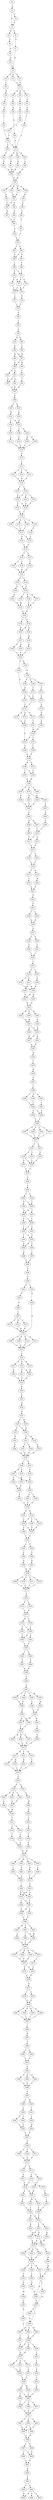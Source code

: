 strict digraph  {
	S0 -> S1 [ label = A ];
	S1 -> S2 [ label = F ];
	S1 -> S3 [ label = V ];
	S2 -> S4 [ label = F ];
	S2 -> S5 [ label = S ];
	S3 -> S2 [ label = F ];
	S4 -> S6 [ label = S ];
	S5 -> S7 [ label = A ];
	S6 -> S8 [ label = N ];
	S7 -> S9 [ label = N ];
	S8 -> S10 [ label = D ];
	S9 -> S11 [ label = S ];
	S9 -> S12 [ label = D ];
	S9 -> S13 [ label = A ];
	S10 -> S9 [ label = N ];
	S11 -> S14 [ label = T ];
	S12 -> S15 [ label = L ];
	S13 -> S14 [ label = T ];
	S14 -> S16 [ label = N ];
	S14 -> S17 [ label = V ];
	S14 -> S18 [ label = G ];
	S15 -> S19 [ label = R ];
	S16 -> S20 [ label = G ];
	S17 -> S21 [ label = T ];
	S18 -> S22 [ label = L ];
	S19 -> S23 [ label = L ];
	S20 -> S24 [ label = S ];
	S21 -> S25 [ label = V ];
	S22 -> S26 [ label = Q ];
	S23 -> S27 [ label = Q ];
	S24 -> S28 [ label = F ];
	S25 -> S29 [ label = L ];
	S26 -> S30 [ label = Q ];
	S27 -> S31 [ label = L ];
	S28 -> S32 [ label = E ];
	S29 -> S33 [ label = F ];
	S30 -> S33 [ label = F ];
	S31 -> S34 [ label = T ];
	S32 -> S34 [ label = T ];
	S33 -> S35 [ label = N ];
	S33 -> S36 [ label = D ];
	S33 -> S37 [ label = E ];
	S34 -> S33 [ label = F ];
	S34 -> S38 [ label = L ];
	S35 -> S39 [ label = A ];
	S36 -> S40 [ label = K ];
	S37 -> S41 [ label = R ];
	S38 -> S42 [ label = P ];
	S39 -> S43 [ label = F ];
	S40 -> S44 [ label = W ];
	S41 -> S44 [ label = W ];
	S42 -> S45 [ label = D ];
	S43 -> S46 [ label = W ];
	S44 -> S46 [ label = W ];
	S45 -> S44 [ label = W ];
	S46 -> S47 [ label = S ];
	S46 -> S48 [ label = N ];
	S46 -> S49 [ label = Q ];
	S46 -> S50 [ label = D ];
	S47 -> S51 [ label = Q ];
	S48 -> S52 [ label = K ];
	S49 -> S53 [ label = R ];
	S50 -> S52 [ label = K ];
	S51 -> S54 [ label = T ];
	S52 -> S54 [ label = T ];
	S52 -> S55 [ label = S ];
	S53 -> S56 [ label = L ];
	S54 -> S57 [ label = N ];
	S55 -> S58 [ label = Q ];
	S56 -> S59 [ label = V ];
	S57 -> S60 [ label = T ];
	S58 -> S60 [ label = T ];
	S59 -> S61 [ label = L ];
	S60 -> S62 [ label = V ];
	S61 -> S63 [ label = P ];
	S62 -> S63 [ label = P ];
	S63 -> S64 [ label = L ];
	S63 -> S65 [ label = F ];
	S64 -> S66 [ label = Y ];
	S65 -> S66 [ label = Y ];
	S65 -> S67 [ label = V ];
	S66 -> S68 [ label = L ];
	S67 -> S69 [ label = F ];
	S68 -> S70 [ label = V ];
	S68 -> S71 [ label = I ];
	S69 -> S71 [ label = I ];
	S70 -> S72 [ label = P ];
	S70 -> S73 [ label = G ];
	S71 -> S74 [ label = F ];
	S71 -> S72 [ label = P ];
	S72 -> S75 [ label = L ];
	S72 -> S76 [ label = F ];
	S73 -> S75 [ label = L ];
	S74 -> S75 [ label = L ];
	S75 -> S77 [ label = L ];
	S76 -> S78 [ label = F ];
	S77 -> S79 [ label = L ];
	S78 -> S79 [ label = L ];
	S79 -> S80 [ label = P ];
	S80 -> S81 [ label = L ];
	S81 -> S82 [ label = L ];
	S82 -> S83 [ label = N ];
	S82 -> S84 [ label = Q ];
	S83 -> S85 [ label = F ];
	S84 -> S86 [ label = L ];
	S85 -> S87 [ label = R ];
	S85 -> S88 [ label = K ];
	S86 -> S87 [ label = R ];
	S87 -> S89 [ label = S ];
	S87 -> S90 [ label = R ];
	S88 -> S89 [ label = S ];
	S89 -> S91 [ label = A ];
	S89 -> S92 [ label = P ];
	S90 -> S93 [ label = I ];
	S91 -> S94 [ label = A ];
	S91 -> S95 [ label = S ];
	S92 -> S95 [ label = S ];
	S93 -> S96 [ label = T ];
	S94 -> S97 [ label = F ];
	S95 -> S97 [ label = F ];
	S96 -> S97 [ label = F ];
	S97 -> S98 [ label = F ];
	S98 -> S99 [ label = A ];
	S98 -> S100 [ label = S ];
	S99 -> S101 [ label = R ];
	S100 -> S102 [ label = K ];
	S101 -> S103 [ label = F ];
	S101 -> S104 [ label = L ];
	S102 -> S103 [ label = F ];
	S103 -> S105 [ label = N ];
	S103 -> S106 [ label = T ];
	S104 -> S107 [ label = G ];
	S105 -> S108 [ label = N ];
	S105 -> S109 [ label = V ];
	S106 -> S110 [ label = F ];
	S107 -> S111 [ label = A ];
	S108 -> S112 [ label = L ];
	S109 -> S112 [ label = L ];
	S110 -> S112 [ label = L ];
	S111 -> S112 [ label = L ];
	S112 -> S113 [ label = G ];
	S113 -> S114 [ label = T ];
	S114 -> S115 [ label = V ];
	S114 -> S116 [ label = I ];
	S114 -> S117 [ label = F ];
	S115 -> S118 [ label = S ];
	S116 -> S118 [ label = S ];
	S117 -> S118 [ label = S ];
	S118 -> S119 [ label = V ];
	S118 -> S120 [ label = I ];
	S119 -> S121 [ label = V ];
	S119 -> S122 [ label = I ];
	S119 -> S123 [ label = A ];
	S120 -> S123 [ label = A ];
	S121 -> S124 [ label = Y ];
	S122 -> S124 [ label = Y ];
	S123 -> S125 [ label = V ];
	S123 -> S124 [ label = Y ];
	S124 -> S126 [ label = L ];
	S125 -> S126 [ label = L ];
	S126 -> S127 [ label = L ];
	S126 -> S128 [ label = I ];
	S126 -> S129 [ label = V ];
	S126 -> S130 [ label = T ];
	S127 -> S131 [ label = I ];
	S128 -> S131 [ label = I ];
	S129 -> S131 [ label = I ];
	S130 -> S132 [ label = F ];
	S131 -> S133 [ label = L ];
	S131 -> S134 [ label = A ];
	S132 -> S133 [ label = L ];
	S133 -> S135 [ label = V ];
	S134 -> S135 [ label = V ];
	S135 -> S136 [ label = T ];
	S135 -> S137 [ label = L ];
	S136 -> S138 [ label = V ];
	S136 -> S139 [ label = L ];
	S137 -> S140 [ label = Y ];
	S138 -> S141 [ label = K ];
	S139 -> S141 [ label = K ];
	S140 -> S141 [ label = K ];
	S141 -> S142 [ label = A ];
	S141 -> S143 [ label = C ];
	S142 -> S144 [ label = S ];
	S142 -> S145 [ label = A ];
	S143 -> S145 [ label = A ];
	S144 -> S146 [ label = Q ];
	S145 -> S147 [ label = H ];
	S145 -> S148 [ label = T ];
	S145 -> S149 [ label = R ];
	S146 -> S150 [ label = W ];
	S147 -> S151 [ label = L ];
	S148 -> S150 [ label = W ];
	S149 -> S151 [ label = L ];
	S150 -> S152 [ label = G ];
	S151 -> S152 [ label = G ];
	S152 -> S153 [ label = I ];
	S152 -> S154 [ label = F ];
	S153 -> S155 [ label = H ];
	S154 -> S155 [ label = H ];
	S154 -> S156 [ label = N ];
	S155 -> S157 [ label = L ];
	S156 -> S158 [ label = M ];
	S157 -> S159 [ label = D ];
	S157 -> S160 [ label = E ];
	S158 -> S161 [ label = N ];
	S159 -> S162 [ label = F ];
	S160 -> S162 [ label = F ];
	S161 -> S162 [ label = F ];
	S162 -> S163 [ label = H ];
	S162 -> S164 [ label = V ];
	S163 -> S165 [ label = W ];
	S164 -> S166 [ label = D ];
	S165 -> S167 [ label = I ];
	S165 -> S168 [ label = S ];
	S165 -> S169 [ label = F ];
	S166 -> S170 [ label = S ];
	S166 -> S171 [ label = P ];
	S167 -> S172 [ label = S ];
	S168 -> S166 [ label = D ];
	S169 -> S173 [ label = T ];
	S170 -> S174 [ label = T ];
	S171 -> S174 [ label = T ];
	S172 -> S175 [ label = T ];
	S173 -> S171 [ label = P ];
	S174 -> S176 [ label = Q ];
	S174 -> S177 [ label = N ];
	S174 -> S178 [ label = E ];
	S175 -> S179 [ label = S ];
	S176 -> S180 [ label = F ];
	S177 -> S181 [ label = V ];
	S178 -> S180 [ label = F ];
	S179 -> S182 [ label = D ];
	S180 -> S183 [ label = F ];
	S181 -> S184 [ label = H ];
	S182 -> S185 [ label = R ];
	S183 -> S186 [ label = V ];
	S184 -> S183 [ label = F ];
	S184 -> S187 [ label = Y ];
	S185 -> S184 [ label = H ];
	S186 -> S188 [ label = P ];
	S187 -> S189 [ label = I ];
	S188 -> S190 [ label = E ];
	S188 -> S191 [ label = Q ];
	S189 -> S188 [ label = P ];
	S190 -> S192 [ label = F ];
	S190 -> S193 [ label = I ];
	S191 -> S192 [ label = F ];
	S192 -> S194 [ label = R ];
	S193 -> S194 [ label = R ];
	S194 -> S195 [ label = Q ];
	S194 -> S196 [ label = L ];
	S194 -> S197 [ label = S ];
	S195 -> S198 [ label = F ];
	S196 -> S199 [ label = L ];
	S197 -> S200 [ label = S ];
	S197 -> S201 [ label = R ];
	S198 -> S202 [ label = F ];
	S199 -> S202 [ label = F ];
	S200 -> S203 [ label = V ];
	S201 -> S202 [ label = F ];
	S202 -> S204 [ label = P ];
	S203 -> S205 [ label = A ];
	S204 -> S206 [ label = A ];
	S204 -> S207 [ label = Q ];
	S205 -> S208 [ label = S ];
	S206 -> S209 [ label = M ];
	S207 -> S210 [ label = L ];
	S208 -> S210 [ label = L ];
	S209 -> S211 [ label = T ];
	S210 -> S211 [ label = T ];
	S210 -> S212 [ label = S ];
	S211 -> S213 [ label = G ];
	S212 -> S213 [ label = G ];
	S213 -> S214 [ label = I ];
	S213 -> S215 [ label = V ];
	S214 -> S216 [ label = L ];
	S215 -> S216 [ label = L ];
	S216 -> S217 [ label = T ];
	S216 -> S218 [ label = A ];
	S217 -> S219 [ label = L ];
	S218 -> S220 [ label = M ];
	S219 -> S221 [ label = A ];
	S220 -> S221 [ label = A ];
	S221 -> S222 [ label = F ];
	S222 -> S223 [ label = F ];
	S223 -> S224 [ label = L ];
	S223 -> S225 [ label = I ];
	S224 -> S226 [ label = H ];
	S225 -> S226 [ label = H ];
	S226 -> S227 [ label = N ];
	S227 -> S228 [ label = C ];
	S227 -> S229 [ label = S ];
	S228 -> S230 [ label = V ];
	S229 -> S231 [ label = L ];
	S230 -> S232 [ label = I ];
	S231 -> S232 [ label = I ];
	S232 -> S233 [ label = T ];
	S233 -> S234 [ label = L ];
	S233 -> S235 [ label = I ];
	S234 -> S236 [ label = V ];
	S234 -> S237 [ label = L ];
	S235 -> S238 [ label = F ];
	S236 -> S239 [ label = K ];
	S237 -> S240 [ label = R ];
	S237 -> S239 [ label = K ];
	S238 -> S239 [ label = K ];
	S239 -> S241 [ label = N ];
	S239 -> S242 [ label = H ];
	S240 -> S241 [ label = N ];
	S241 -> S243 [ label = N ];
	S242 -> S243 [ label = N ];
	S243 -> S244 [ label = R ];
	S243 -> S245 [ label = K ];
	S243 -> S246 [ label = E ];
	S244 -> S247 [ label = H ];
	S245 -> S248 [ label = N ];
	S246 -> S247 [ label = H ];
	S247 -> S249 [ label = P ];
	S247 -> S250 [ label = Q ];
	S248 -> S250 [ label = Q ];
	S249 -> S251 [ label = E ];
	S250 -> S251 [ label = E ];
	S250 -> S252 [ label = K ];
	S251 -> S253 [ label = N ];
	S252 -> S253 [ label = N ];
	S253 -> S254 [ label = N ];
	S254 -> S255 [ label = V ];
	S255 -> S256 [ label = R ];
	S256 -> S257 [ label = D ];
	S257 -> S258 [ label = L ];
	S258 -> S259 [ label = S ];
	S258 -> S260 [ label = L ];
	S258 -> S261 [ label = A ];
	S259 -> S262 [ label = I ];
	S260 -> S262 [ label = I ];
	S261 -> S263 [ label = V ];
	S262 -> S264 [ label = A ];
	S262 -> S265 [ label = G ];
	S263 -> S264 [ label = A ];
	S264 -> S266 [ label = Y ];
	S265 -> S266 [ label = Y ];
	S266 -> S267 [ label = G ];
	S266 -> S268 [ label = V ];
	S266 -> S269 [ label = T ];
	S266 -> S270 [ label = L ];
	S267 -> S271 [ label = L ];
	S268 -> S271 [ label = L ];
	S269 -> S271 [ label = L ];
	S270 -> S271 [ label = L ];
	S271 -> S272 [ label = V ];
	S271 -> S273 [ label = A ];
	S272 -> S274 [ label = G ];
	S272 -> S275 [ label = T ];
	S273 -> S276 [ label = F ];
	S274 -> S277 [ label = F ];
	S274 -> S278 [ label = L ];
	S275 -> S278 [ label = L ];
	S276 -> S278 [ label = L ];
	S277 -> S279 [ label = T ];
	S278 -> S279 [ label = T ];
	S279 -> S280 [ label = Y ];
	S280 -> S281 [ label = L ];
	S281 -> S282 [ label = Y ];
	S281 -> S283 [ label = V ];
	S282 -> S284 [ label = V ];
	S282 -> S285 [ label = I ];
	S283 -> S285 [ label = I ];
	S284 -> S286 [ label = G ];
	S285 -> S287 [ label = A ];
	S285 -> S286 [ label = G ];
	S286 -> S288 [ label = I ];
	S286 -> S289 [ label = V ];
	S287 -> S288 [ label = I ];
	S288 -> S290 [ label = L ];
	S288 -> S291 [ label = G ];
	S289 -> S290 [ label = L ];
	S290 -> S292 [ label = V ];
	S290 -> S293 [ label = I ];
	S291 -> S292 [ label = V ];
	S292 -> S294 [ label = F ];
	S292 -> S295 [ label = Y ];
	S293 -> S294 [ label = F ];
	S294 -> S296 [ label = A ];
	S295 -> S297 [ label = L ];
	S296 -> S298 [ label = S ];
	S297 -> S298 [ label = S ];
	S298 -> S299 [ label = F ];
	S299 -> S300 [ label = P ];
	S300 -> S301 [ label = S ];
	S300 -> S302 [ label = Y ];
	S301 -> S303 [ label = P ];
	S302 -> S304 [ label = H ];
	S303 -> S305 [ label = P ];
	S304 -> S306 [ label = K ];
	S305 -> S307 [ label = L ];
	S306 -> S308 [ label = S ];
	S306 -> S309 [ label = E ];
	S306 -> S310 [ label = F ];
	S306 -> S311 [ label = D ];
	S307 -> S312 [ label = W ];
	S307 -> S313 [ label = S ];
	S307 -> S314 [ label = P ];
	S308 -> S315 [ label = C ];
	S309 -> S315 [ label = C ];
	S310 -> S315 [ label = C ];
	S311 -> S315 [ label = C ];
	S312 -> S306 [ label = K ];
	S313 -> S306 [ label = K ];
	S314 -> S306 [ label = K ];
	S315 -> S316 [ label = I ];
	S316 -> S317 [ label = Q ];
	S316 -> S318 [ label = E ];
	S316 -> S319 [ label = K ];
	S317 -> S320 [ label = E ];
	S318 -> S321 [ label = P ];
	S318 -> S322 [ label = Q ];
	S319 -> S322 [ label = Q ];
	S320 -> S323 [ label = N ];
	S321 -> S323 [ label = N ];
	S322 -> S323 [ label = N ];
	S323 -> S324 [ label = F ];
	S324 -> S325 [ label = L ];
	S325 -> S326 [ label = D ];
	S326 -> S327 [ label = N ];
	S327 -> S328 [ label = L ];
	S327 -> S329 [ label = F ];
	S328 -> S330 [ label = P ];
	S328 -> S331 [ label = S ];
	S329 -> S330 [ label = P ];
	S330 -> S332 [ label = N ];
	S330 -> S333 [ label = S ];
	S331 -> S334 [ label = F ];
	S332 -> S335 [ label = D ];
	S333 -> S336 [ label = S ];
	S333 -> S337 [ label = T ];
	S334 -> S338 [ label = G ];
	S335 -> S339 [ label = D ];
	S336 -> S339 [ label = D ];
	S337 -> S339 [ label = D ];
	S338 -> S339 [ label = D ];
	S339 -> S340 [ label = I ];
	S339 -> S341 [ label = E ];
	S340 -> S342 [ label = M ];
	S340 -> S343 [ label = L ];
	S341 -> S344 [ label = V ];
	S342 -> S345 [ label = A ];
	S342 -> S346 [ label = V ];
	S343 -> S347 [ label = S ];
	S344 -> S345 [ label = A ];
	S345 -> S348 [ label = L ];
	S346 -> S349 [ label = F ];
	S347 -> S349 [ label = F ];
	S348 -> S350 [ label = L ];
	S348 -> S351 [ label = A ];
	S349 -> S352 [ label = V ];
	S350 -> S353 [ label = A ];
	S351 -> S353 [ label = A ];
	S352 -> S353 [ label = A ];
	S353 -> S354 [ label = R ];
	S353 -> S355 [ label = D ];
	S354 -> S356 [ label = V ];
	S354 -> S357 [ label = A ];
	S354 -> S358 [ label = I ];
	S355 -> S356 [ label = V ];
	S356 -> S359 [ label = F ];
	S356 -> S360 [ label = V ];
	S357 -> S359 [ label = F ];
	S358 -> S359 [ label = F ];
	S359 -> S361 [ label = L ];
	S360 -> S361 [ label = L ];
	S361 -> S362 [ label = L ];
	S361 -> S363 [ label = F ];
	S362 -> S364 [ label = F ];
	S363 -> S365 [ label = V ];
	S364 -> S366 [ label = Q ];
	S365 -> S367 [ label = R ];
	S366 -> S368 [ label = M ];
	S367 -> S368 [ label = M ];
	S368 -> S369 [ label = S ];
	S368 -> S370 [ label = T ];
	S368 -> S371 [ label = L ];
	S368 -> S372 [ label = V ];
	S369 -> S373 [ label = T ];
	S370 -> S373 [ label = T ];
	S371 -> S373 [ label = T ];
	S372 -> S373 [ label = T ];
	S373 -> S374 [ label = V ];
	S374 -> S375 [ label = F ];
	S374 -> S376 [ label = Y ];
	S375 -> S377 [ label = P ];
	S376 -> S377 [ label = P ];
	S377 -> S378 [ label = M ];
	S377 -> S379 [ label = L ];
	S378 -> S380 [ label = L ];
	S378 -> S381 [ label = V ];
	S379 -> S380 [ label = L ];
	S380 -> S382 [ label = A ];
	S380 -> S383 [ label = G ];
	S381 -> S382 [ label = A ];
	S382 -> S384 [ label = Y ];
	S383 -> S384 [ label = Y ];
	S384 -> S385 [ label = I ];
	S384 -> S386 [ label = L ];
	S385 -> S387 [ label = F ];
	S386 -> S388 [ label = V ];
	S387 -> S389 [ label = R ];
	S388 -> S389 [ label = R ];
	S389 -> S390 [ label = V ];
	S390 -> S391 [ label = Q ];
	S391 -> S392 [ label = I ];
	S391 -> S393 [ label = M ];
	S391 -> S394 [ label = V ];
	S391 -> S395 [ label = L ];
	S392 -> S396 [ label = F ];
	S393 -> S397 [ label = M ];
	S394 -> S396 [ label = F ];
	S395 -> S398 [ label = L ];
	S396 -> S399 [ label = T ];
	S397 -> S400 [ label = G ];
	S398 -> S400 [ label = G ];
	S399 -> S401 [ label = Q ];
	S399 -> S402 [ label = A ];
	S400 -> S401 [ label = Q ];
	S400 -> S403 [ label = H ];
	S401 -> S404 [ label = I ];
	S402 -> S404 [ label = I ];
	S403 -> S405 [ label = V ];
	S404 -> S406 [ label = W ];
	S404 -> S407 [ label = F ];
	S404 -> S408 [ label = M ];
	S405 -> S409 [ label = V ];
	S406 -> S410 [ label = G ];
	S407 -> S410 [ label = G ];
	S408 -> S410 [ label = G ];
	S409 -> S410 [ label = G ];
	S410 -> S411 [ label = K ];
	S410 -> S412 [ label = V ];
	S410 -> S413 [ label = D ];
	S411 -> S414 [ label = S ];
	S411 -> S415 [ label = N ];
	S412 -> S416 [ label = D ];
	S413 -> S417 [ label = L ];
	S414 -> S418 [ label = Y ];
	S415 -> S418 [ label = Y ];
	S416 -> S418 [ label = Y ];
	S417 -> S418 [ label = Y ];
	S418 -> S419 [ label = P ];
	S419 -> S420 [ label = S ];
	S419 -> S421 [ label = G ];
	S420 -> S422 [ label = V ];
	S420 -> S423 [ label = F ];
	S420 -> S424 [ label = I ];
	S421 -> S425 [ label = K ];
	S422 -> S426 [ label = L ];
	S423 -> S427 [ label = F ];
	S424 -> S427 [ label = F ];
	S425 -> S428 [ label = W ];
	S426 -> S429 [ label = H ];
	S427 -> S429 [ label = H ];
	S428 -> S430 [ label = R ];
	S429 -> S431 [ label = V ];
	S430 -> S432 [ label = L ];
	S431 -> S433 [ label = L ];
	S431 -> S434 [ label = F ];
	S432 -> S435 [ label = A ];
	S433 -> S436 [ label = V ];
	S434 -> S437 [ label = A ];
	S435 -> S438 [ label = L ];
	S436 -> S439 [ label = L ];
	S437 -> S439 [ label = L ];
	S438 -> S440 [ label = F ];
	S439 -> S441 [ label = N ];
	S440 -> S441 [ label = N ];
	S441 -> S442 [ label = M ];
	S441 -> S443 [ label = V ];
	S441 -> S444 [ label = I ];
	S441 -> S445 [ label = L ];
	S442 -> S446 [ label = V ];
	S443 -> S447 [ label = M ];
	S444 -> S448 [ label = L ];
	S445 -> S449 [ label = I ];
	S446 -> S450 [ label = L ];
	S447 -> S451 [ label = I ];
	S448 -> S450 [ label = L ];
	S449 -> S451 [ label = I ];
	S450 -> S452 [ label = I ];
	S451 -> S453 [ label = V ];
	S452 -> S454 [ label = G ];
	S452 -> S455 [ label = A ];
	S453 -> S455 [ label = A ];
	S453 -> S454 [ label = G ];
	S454 -> S456 [ label = C ];
	S454 -> S457 [ label = A ];
	S455 -> S457 [ label = A ];
	S456 -> S458 [ label = G ];
	S457 -> S458 [ label = G ];
	S457 -> S459 [ label = C ];
	S458 -> S460 [ label = V ];
	S459 -> S460 [ label = V ];
	S460 -> S461 [ label = L ];
	S460 -> S462 [ label = M ];
	S460 -> S463 [ label = S ];
	S461 -> S464 [ label = V ];
	S461 -> S465 [ label = M ];
	S462 -> S466 [ label = A ];
	S463 -> S465 [ label = M ];
	S464 -> S467 [ label = A ];
	S465 -> S467 [ label = A ];
	S466 -> S467 [ label = A ];
	S467 -> S468 [ label = R ];
	S467 -> S469 [ label = K ];
	S467 -> S470 [ label = V ];
	S467 -> S471 [ label = C ];
	S468 -> S472 [ label = F ];
	S469 -> S472 [ label = F ];
	S470 -> S472 [ label = F ];
	S471 -> S473 [ label = L ];
	S472 -> S474 [ label = Y ];
	S472 -> S475 [ label = F ];
	S473 -> S474 [ label = Y ];
	S474 -> S476 [ label = P ];
	S475 -> S476 [ label = P ];
	S476 -> S477 [ label = N ];
	S477 -> S478 [ label = I ];
	S477 -> S479 [ label = V ];
	S478 -> S480 [ label = G ];
	S479 -> S480 [ label = G ];
	S480 -> S481 [ label = A ];
	S480 -> S482 [ label = S ];
	S480 -> S483 [ label = D ];
	S480 -> S484 [ label = G ];
	S481 -> S485 [ label = I ];
	S482 -> S485 [ label = I ];
	S483 -> S485 [ label = I ];
	S484 -> S485 [ label = I ];
	S485 -> S486 [ label = I ];
	S486 -> S487 [ label = R ];
	S487 -> S488 [ label = Y ];
	S488 -> S489 [ label = S ];
	S488 -> S490 [ label = A ];
	S489 -> S491 [ label = G ];
	S490 -> S491 [ label = G ];
	S491 -> S492 [ label = A ];
	S492 -> S493 [ label = T ];
	S492 -> S494 [ label = F ];
	S492 -> S495 [ label = A ];
	S493 -> S496 [ label = C ];
	S494 -> S496 [ label = C ];
	S495 -> S496 [ label = C ];
	S496 -> S497 [ label = G ];
	S497 -> S498 [ label = L ];
	S497 -> S499 [ label = M ];
	S498 -> S500 [ label = A ];
	S499 -> S501 [ label = I ];
	S500 -> S502 [ label = F ];
	S500 -> S503 [ label = Y ];
	S501 -> S504 [ label = I ];
	S502 -> S505 [ label = V ];
	S503 -> S505 [ label = V ];
	S504 -> S506 [ label = M ];
	S505 -> S507 [ label = F ];
	S506 -> S507 [ label = F ];
	S507 -> S508 [ label = V ];
	S508 -> S509 [ label = L ];
	S508 -> S510 [ label = F ];
	S508 -> S511 [ label = Y ];
	S509 -> S512 [ label = P ];
	S510 -> S512 [ label = P ];
	S511 -> S512 [ label = P ];
	S512 -> S513 [ label = S ];
	S512 -> S514 [ label = C ];
	S513 -> S515 [ label = L ];
	S513 -> S516 [ label = V ];
	S514 -> S517 [ label = A ];
	S515 -> S518 [ label = V ];
	S515 -> S519 [ label = T ];
	S516 -> S520 [ label = I ];
	S517 -> S518 [ label = V ];
	S518 -> S521 [ label = H ];
	S518 -> S522 [ label = Q ];
	S519 -> S523 [ label = Y ];
	S520 -> S521 [ label = H ];
	S521 -> S524 [ label = L ];
	S521 -> S525 [ label = M ];
	S522 -> S526 [ label = Y ];
	S523 -> S527 [ label = I ];
	S524 -> S528 [ label = L ];
	S525 -> S529 [ label = I ];
	S526 -> S529 [ label = I ];
	S527 -> S528 [ label = L ];
	S528 -> S530 [ label = S ];
	S529 -> S530 [ label = S ];
	S529 -> S531 [ label = M ];
	S530 -> S532 [ label = E ];
	S530 -> S533 [ label = L ];
	S531 -> S534 [ label = K ];
	S532 -> S535 [ label = K ];
	S533 -> S536 [ label = H ];
	S533 -> S537 [ label = R ];
	S534 -> S537 [ label = R ];
	S535 -> S538 [ label = R ];
	S536 -> S538 [ label = R ];
	S537 -> S538 [ label = R ];
	S537 -> S539 [ label = Q ];
	S538 -> S540 [ label = R ];
	S538 -> S541 [ label = S ];
	S538 -> S542 [ label = Q ];
	S539 -> S543 [ label = E ];
	S540 -> S544 [ label = G ];
	S541 -> S544 [ label = G ];
	S542 -> S544 [ label = G ];
	S543 -> S545 [ label = D ];
	S544 -> S546 [ label = T ];
	S544 -> S547 [ label = K ];
	S544 -> S548 [ label = P ];
	S545 -> S549 [ label = R ];
	S546 -> S550 [ label = L ];
	S547 -> S551 [ label = L ];
	S548 -> S552 [ label = V ];
	S549 -> S551 [ label = L ];
	S550 -> S553 [ label = G ];
	S551 -> S554 [ label = R ];
	S551 -> S555 [ label = T ];
	S552 -> S556 [ label = N ];
	S553 -> S554 [ label = R ];
	S554 -> S557 [ label = W ];
	S555 -> S557 [ label = W ];
	S556 -> S558 [ label = M ];
	S557 -> S559 [ label = S ];
	S557 -> S560 [ label = P ];
	S558 -> S561 [ label = G ];
	S559 -> S562 [ label = M ];
	S559 -> S563 [ label = A ];
	S559 -> S564 [ label = L ];
	S560 -> S559 [ label = S ];
	S561 -> S565 [ label = Q ];
	S562 -> S566 [ label = L ];
	S563 -> S567 [ label = V ];
	S564 -> S566 [ label = L ];
	S565 -> S564 [ label = L ];
	S566 -> S568 [ label = A ];
	S566 -> S569 [ label = I ];
	S566 -> S570 [ label = F ];
	S567 -> S570 [ label = F ];
	S568 -> S571 [ label = H ];
	S569 -> S572 [ label = L ];
	S570 -> S571 [ label = H ];
	S571 -> S573 [ label = V ];
	S571 -> S574 [ label = S ];
	S571 -> S575 [ label = A ];
	S572 -> S576 [ label = I ];
	S573 -> S577 [ label = A ];
	S574 -> S578 [ label = L ];
	S575 -> S578 [ label = L ];
	S576 -> S579 [ label = F ];
	S577 -> S580 [ label = L ];
	S578 -> S580 [ label = L ];
	S579 -> S581 [ label = I ];
	S580 -> S582 [ label = M ];
	S580 -> S583 [ label = I ];
	S581 -> S584 [ label = S ];
	S582 -> S585 [ label = L ];
	S583 -> S585 [ label = L ];
	S583 -> S586 [ label = V ];
	S584 -> S585 [ label = L ];
	S585 -> S587 [ label = C ];
	S585 -> S588 [ label = L ];
	S585 -> S589 [ label = V ];
	S586 -> S588 [ label = L ];
	S587 -> S590 [ label = G ];
	S588 -> S590 [ label = G ];
	S589 -> S590 [ label = G ];
	S590 -> S591 [ label = T ];
	S590 -> S592 [ label = I ];
	S590 -> S593 [ label = L ];
	S591 -> S594 [ label = A ];
	S592 -> S594 [ label = A ];
	S592 -> S595 [ label = V ];
	S593 -> S594 [ label = A ];
	S594 -> S596 [ label = N ];
	S595 -> S596 [ label = N ];
	S596 -> S597 [ label = L ];
	S596 -> S598 [ label = F ];
	S597 -> S599 [ label = I ];
	S597 -> S600 [ label = V ];
	S598 -> S600 [ label = V ];
	S599 -> S601 [ label = A ];
	S600 -> S601 [ label = A ];
	S601 -> S602 [ label = Q ];
	S602 -> S603 [ label = F ];
	S603 -> S604 [ label = F ];
	S603 -> S605 [ label = L ];
	S604 -> S606 [ label = V ];
	S604 -> S607 [ label = L ];
	S604 -> S608 [ label = M ];
	S605 -> S608 [ label = M ];
}
